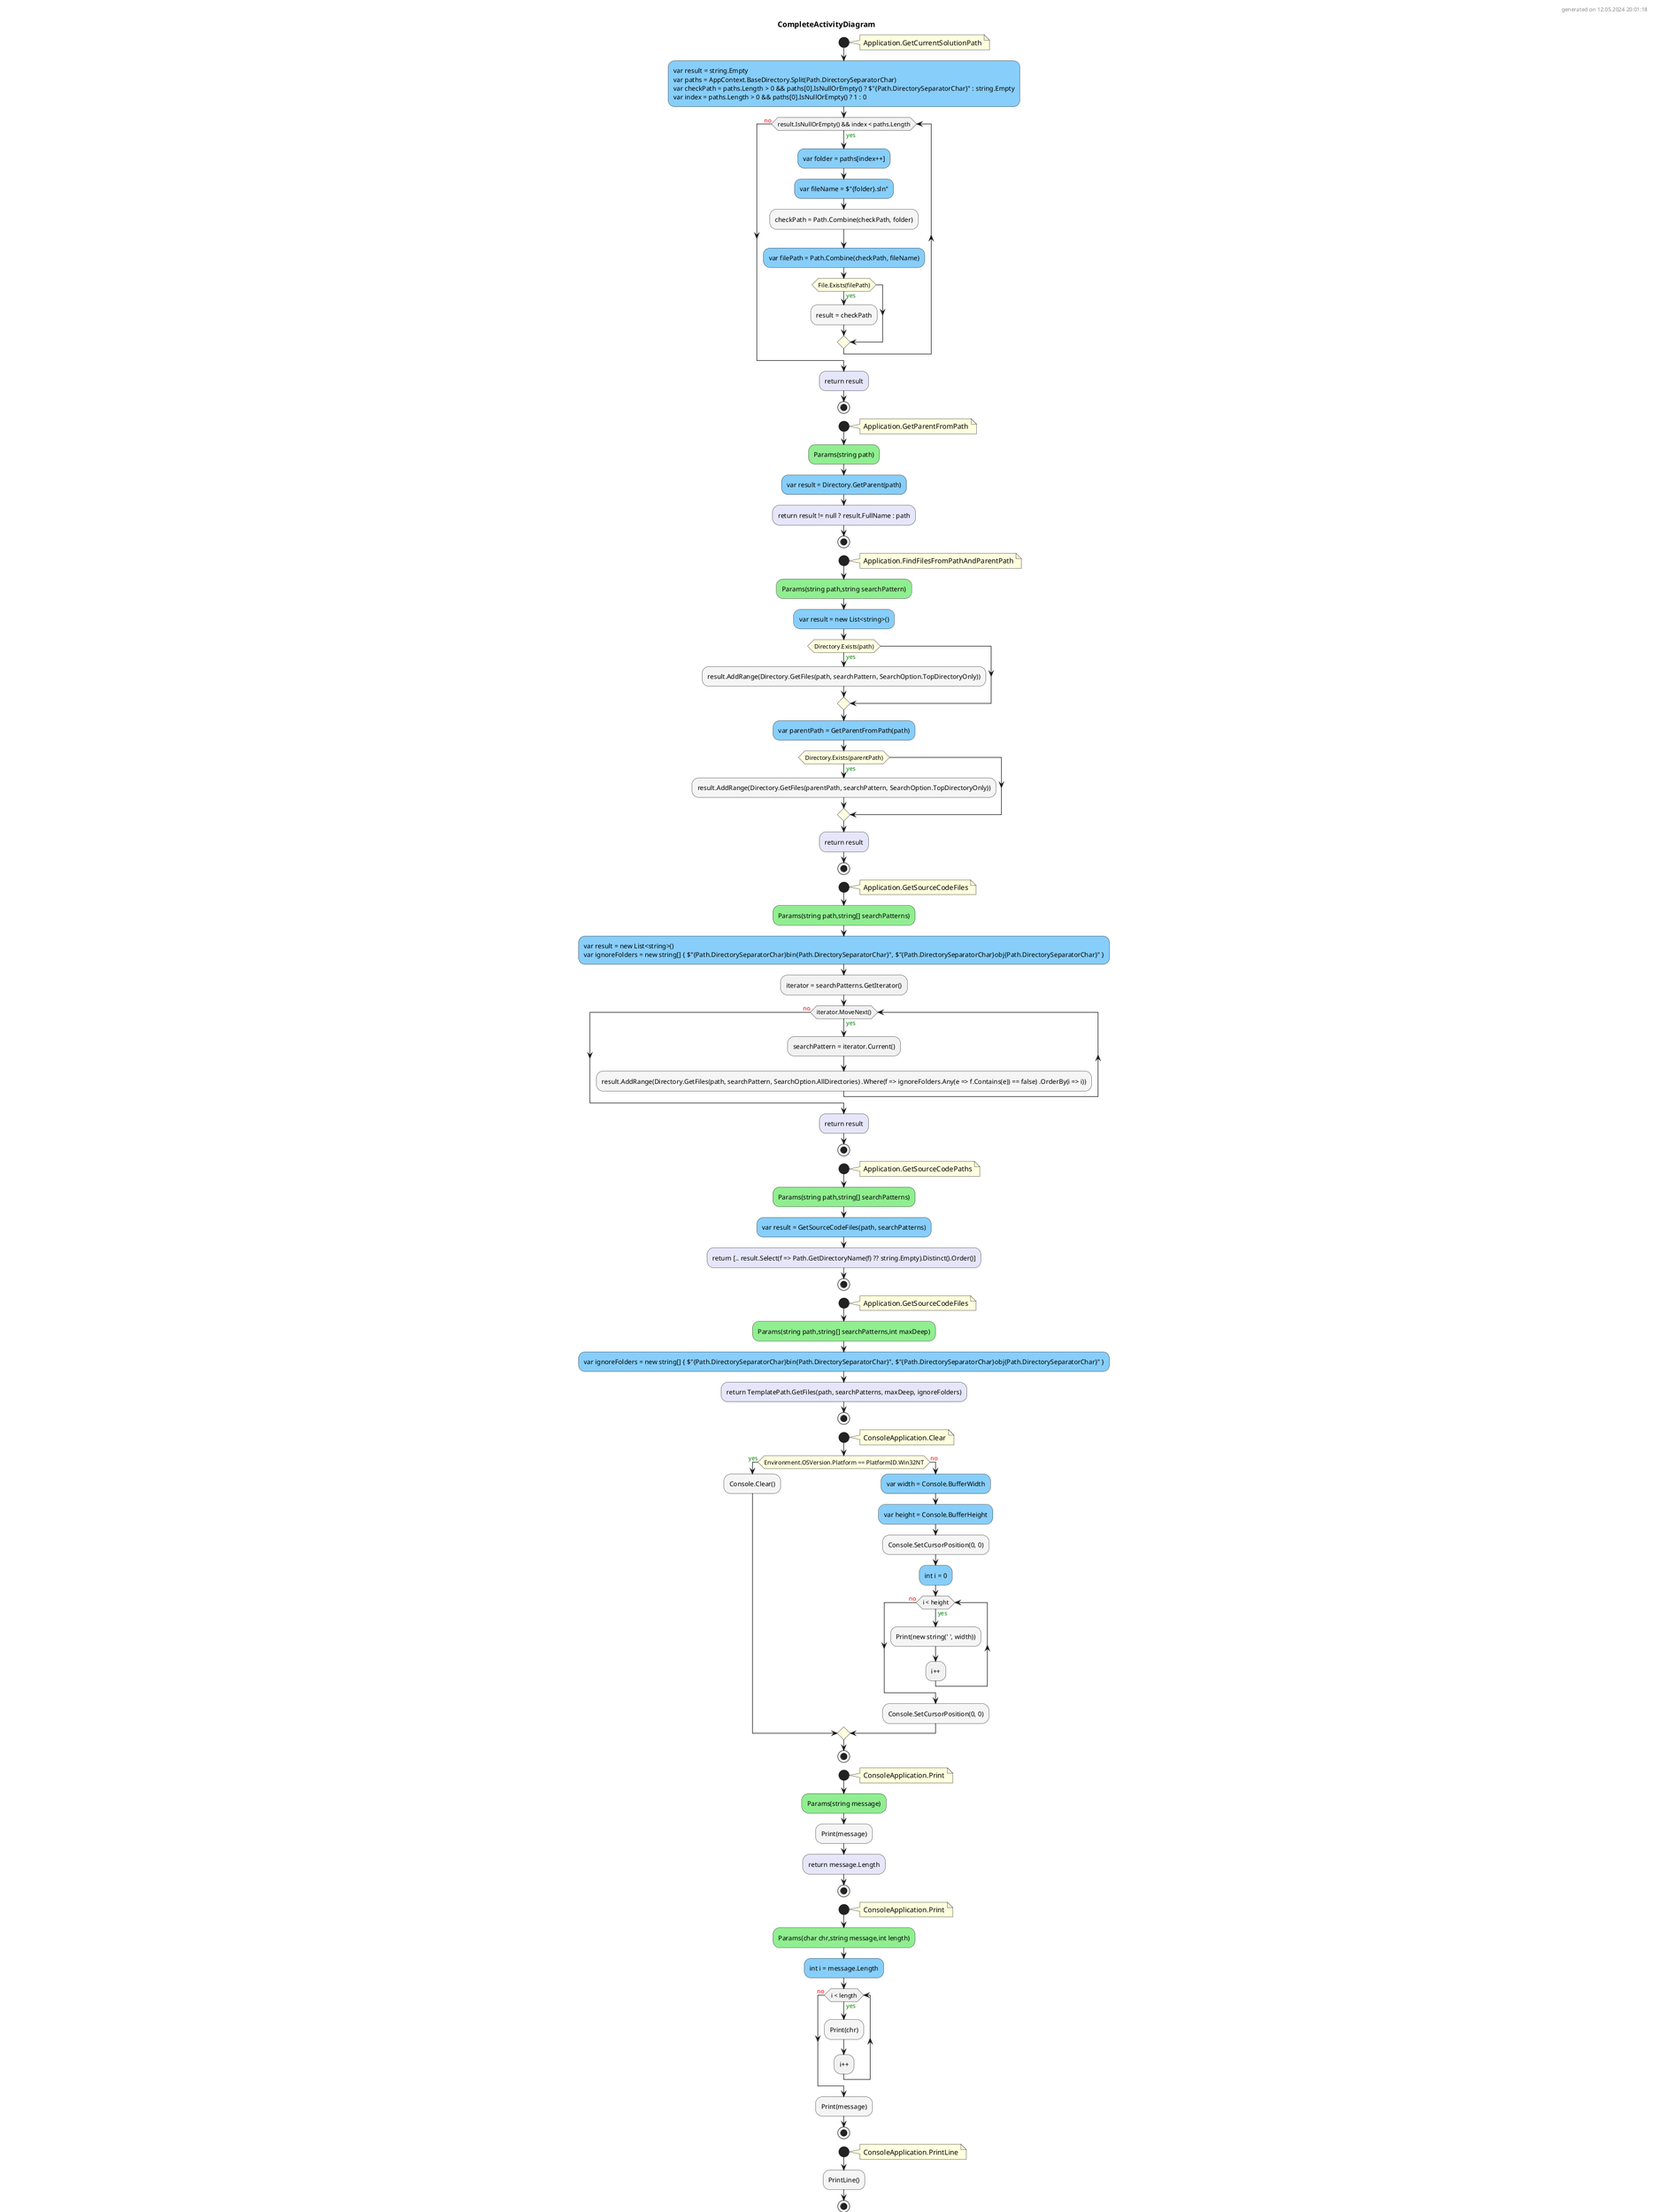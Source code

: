 @startuml CompleteActivityDiagram
header
generated on 12.05.2024 20:01:18
end header
title CompleteActivityDiagram
start
note right:  Application.GetCurrentSolutionPath
#LightSkyBlue:var result = string.Empty\nvar paths = AppContext.BaseDirectory.Split(Path.DirectorySeparatorChar)\nvar checkPath = paths.Length > 0 && paths[0].IsNullOrEmpty() ? $"{Path.DirectorySeparatorChar}" : string.Empty\nvar index = paths.Length > 0 && paths[0].IsNullOrEmpty() ? 1 : 0;
while (result.IsNullOrEmpty() && index < paths.Length) is (<color:green>yes)
        #LightSkyBlue:var folder = paths[index++];
        #LightSkyBlue:var fileName = $"{folder}.sln";
        #WhiteSmoke:checkPath = Path.Combine(checkPath, folder);
        #LightSkyBlue:var filePath = Path.Combine(checkPath, fileName);
        #LightYellow:if (File.Exists(filePath)) then (<color:green>yes)
                #WhiteSmoke:result = checkPath;
        endif
endwhile (<color:red>no)
#Lavender:return result;
stop
start
note right:  Application.GetParentFromPath
#LightGreen:Params(string path);
#LightSkyBlue:var result = Directory.GetParent(path);
#Lavender:return result != null ? result.FullName : path;
stop
start
note right:  Application.FindFilesFromPathAndParentPath
#LightGreen:Params(string path,string searchPattern);
#LightSkyBlue:var result = new List<string>();
#LightYellow:if (Directory.Exists(path)) then (<color:green>yes)
        #WhiteSmoke:result.AddRange(Directory.GetFiles(path, searchPattern, SearchOption.TopDirectoryOnly));
endif
#LightSkyBlue:var parentPath = GetParentFromPath(path);
#LightYellow:if (Directory.Exists(parentPath)) then (<color:green>yes)
        #WhiteSmoke:result.AddRange(Directory.GetFiles(parentPath, searchPattern, SearchOption.TopDirectoryOnly));
endif
#Lavender:return result;
stop
start
note right:  Application.GetSourceCodeFiles
#LightGreen:Params(string path,string[] searchPatterns);
#LightSkyBlue:var result = new List<string>()\nvar ignoreFolders = new string[] { $"{Path.DirectorySeparatorChar}bin{Path.DirectorySeparatorChar}", $"{Path.DirectorySeparatorChar}obj{Path.DirectorySeparatorChar}" };
:iterator = searchPatterns.GetIterator();
while (iterator.MoveNext()) is (<color:green>yes)
:searchPattern = iterator.Current();
            #WhiteSmoke:result.AddRange(Directory.GetFiles(path, searchPattern, SearchOption.AllDirectories) .Where(f => ignoreFolders.Any(e => f.Contains(e)) == false) .OrderBy(i => i));
endwhile (<color:red>no)
#Lavender:return result;
stop
start
note right:  Application.GetSourceCodePaths
#LightGreen:Params(string path,string[] searchPatterns);
#LightSkyBlue:var result = GetSourceCodeFiles(path, searchPatterns);
#Lavender:return [.. result.Select(f => Path.GetDirectoryName(f) ?? string.Empty).Distinct().Order()];
stop
start
note right:  Application.GetSourceCodeFiles
#LightGreen:Params(string path,string[] searchPatterns,int maxDeep);
#LightSkyBlue:var ignoreFolders = new string[] { $"{Path.DirectorySeparatorChar}bin{Path.DirectorySeparatorChar}", $"{Path.DirectorySeparatorChar}obj{Path.DirectorySeparatorChar}" };
#Lavender:return TemplatePath.GetFiles(path, searchPatterns, maxDeep, ignoreFolders);
stop
start
note right:  ConsoleApplication.Clear
#LightYellow:if (Environment.OSVersion.Platform == PlatformID.Win32NT) then (<color:green>yes)
        #WhiteSmoke:Console.Clear();
    else (<color:red>no)
            #LightSkyBlue:var width = Console.BufferWidth;
            #LightSkyBlue:var height = Console.BufferHeight;
            #WhiteSmoke:Console.SetCursorPosition(0, 0);
            #LightSkyBlue:int i = 0;
            while (i < height) is (<color:green>yes)
                    #WhiteSmoke:Print(new string(' ', width));
            :i++;
            endwhile (<color:red>no)
            #WhiteSmoke:Console.SetCursorPosition(0, 0);
endif
stop
start
note right:  ConsoleApplication.Print
#LightGreen:Params(string message);
#WhiteSmoke:Print(message);
#Lavender:return message.Length;
stop
start
note right:  ConsoleApplication.Print
#LightGreen:Params(char chr,string message,int length);
#LightSkyBlue:int i = message.Length;
while (i < length) is (<color:green>yes)
        #WhiteSmoke:Print(chr);
:i++;
endwhile (<color:red>no)
#WhiteSmoke:Print(message);
stop
start
note right:  ConsoleApplication.PrintLine
#WhiteSmoke:PrintLine();
stop
start
note right:  ConsoleApplication.PrintLine
#LightGreen:Params(string message);
#WhiteSmoke:PrintLine(message);
#Lavender:return message.Length;
stop
start
note right:  ConsoleApplication.PrintLine
#LightGreen:Params(char chr,int count);
#LightSkyBlue:string message = new(chr, count);
#WhiteSmoke:PrintLine(message);
#Lavender:return message.Length;
stop
start
note right:  ConsoleApplication.ReadLine
#Lavender:return Console.ReadLine() ?? string.Empty;
stop
start
note right:  ConsoleApplication.ReadLine
#LightGreen:Params(string message);
#WhiteSmoke:Print(message);
#Lavender:return ReadLine();
stop
start
note right:  ConsoleApplication.GetCursorPosition
#Lavender:return (Console.CursorLeft, Console.CursorTop);
stop
start
note right:  ConsoleApplication.SetCursorPosition
#LightGreen:Params(int left,int top);
#WhiteSmoke:Console.SetCursorPosition(left, top);
stop
start
note right:  ConsoleApplication.ToLabelText
#LightGreen:Params(string label,string text);
#Lavender:return ToLabelText(label, text, 20, '.');
stop
start
note right:  ConsoleApplication.ToLabelText
#LightGreen:Params(string label,string text,int width,char chr);
#LightSkyBlue:var diff = width - label.Length\nvar space = new string(chr, Math.Max(0, diff));
#Lavender:return $"{label}{space}{text}";
stop
start
note right:  ConsoleApplication.StartProgressBar
#LightYellow:if (RunProgressBar == false) then (<color:green>yes)
        #LightSkyBlue:var head = '>';
        #LightSkyBlue:var runSign = '=';
        #LightSkyBlue:var counter = 0;
        #WhiteSmoke:RunProgressBar = true;
        #WhiteSmoke:PrintLine();
        #WhiteSmoke:var (Left, Top) = GetCursorPosition();
        #WhiteSmoke:PrintLine();
        #WhiteSmoke:PrintLine();
        #WhiteSmoke:Task.Factory.StartNew(async () => { while (RunProgressBar) { if (CanProgressBarPrint) { if (Left > 65) { var timeInSec = counter / 5; for (int i = 0; i <= Left; i++) { Write(i, Top, " "); } Left = 0; } else { Write(Left++, Top, $"{runSign}{head}"); } if (counter % 5 == 0) { Write(65, Top, $"{counter / 5,5} [sec]"); } } counter++; await Task.Delay(200); } });
endif
stop
start
note right:  ConsoleApplication.StopProgressBar
#WhiteSmoke:RunProgressBar = false;
stop
start
note right:  ConsoleApplication.PrintHeader
#LightSkyBlue:var saveForeColor = ForegroundColor\nvar solutionPath = GetCurrentSolutionPath()\nvar solutionName = TemplatePath.GetSolutionNameFromPath(solutionPath);
#WhiteSmoke:ForegroundColor = ConsoleColor.Green;
#LightSkyBlue:var count = PrintLine(solutionName);
#WhiteSmoke:PrintLine('=', count);
#WhiteSmoke:PrintLine();
#WhiteSmoke:ForegroundColor = saveForeColor;
#WhiteSmoke:PrintLine($"Force flag: {Force}");
#WhiteSmoke:PrintLine();
stop
start
note right:  ConsoleApplication.CreateMenuSeparator
#Lavender:return new() { Key = new string('-', MENU_KEY_WIDTH), Text = new string('-', MENU_TEXT_WIDTH), Action = (self) => { }, ForegroundColor = ConsoleColor.DarkGreen, };
stop
start
note right:  ConsoleApplication.CreateExitMenuItems
#Lavender:return [ CreateMenuSeparator(), new() { Key = "x|X", Text = ToLabelText("Exit", "Exits the application"), Action = (self) => { RunApp = false; }, }, ];
stop
start
note right:  ConsoleApplication.CreatePageMenuItems
#LightGreen:Params(ref int mnuIdx,T[] items,Action<T, MenuItem> newMenuItemHandler);
#LightSkyBlue:List<MenuItem> result = [];
#LightYellow:if (items.Length > PageSize) then (<color:green>yes)
        #LightSkyBlue:int i = 0;
        while (i < items.Length) is (<color:green>yes)
                #LightSkyBlue:var item = items[i];
                #LightSkyBlue:var menuItem = new MenuItem { IsDisplayed = i >= PageIndex * PageSize && i < (PageIndex + 1) * PageSize, Key = (++mnuIdx).ToString(), OptionalKey = "a", // it's for choose option all Text = string.Empty, Action = (self) => { }, ForegroundColor = i % 2 == 0 ? ForegroundColor : ConsoleColor.DarkYellow, };
                #WhiteSmoke:newMenuItemHandler?.Invoke(item, menuItem);
                #WhiteSmoke:result.Add(menuItem);
        :i++;
        endwhile (<color:red>no)
        #LightSkyBlue:var pageLabel = $"{(PageIndex * PageSize) + 1}..{Math.Min((PageIndex + 1) * PageSize, items.Length)}/{items.Length}";
        #WhiteSmoke:result.Add(CreateMenuSeparator());
        #WhiteSmoke:result.Add(new() { Key = "", Text = ToLabelText(pageLabel, string.Empty, 20, ' '), Action = (self) => { }, ForegroundColor = ConsoleColor.DarkGreen, });
        #WhiteSmoke:result.Add(CreateMenuSeparator());
        #WhiteSmoke:result.Add(new() { Key = "+", Text = ToLabelText("Next", "Load next page"), Action = (self) => { PageIndex = (PageIndex + 1) * PageSize < items.Length ? PageIndex + 1 : PageIndex; PrintScreen(); }, ForegroundColor = ConsoleColor.DarkGreen, });
        #WhiteSmoke:result.Add(new() { Key = "-", Text = ToLabelText("Previous", "Load previous page"), Action = (self) => { PageIndex = Math.Max(0, PageIndex - 1); PrintScreen(); }, ForegroundColor = ConsoleColor.DarkGreen, });
    else (<color:red>no)
            #WhiteSmoke:PageIndex = 0;
            #LightSkyBlue:int i = 0;
            while (i < items.Length) is (<color:green>yes)
                    #LightSkyBlue:var item = items[i];
                    #LightSkyBlue:var menuItem = new MenuItem { Key = (++mnuIdx).ToString(), OptionalKey = "a", // it's for choose option all Text = string.Empty, Action = (self) => { }, };
                    #WhiteSmoke:newMenuItemHandler?.Invoke(item, menuItem);
                    #WhiteSmoke:result.Add(menuItem);
            :i++;
            endwhile (<color:red>no)
endif
#Lavender:return [.. result];
stop
start
note right:  ConsoleApplication.PrintFooter
#WhiteSmoke:PrintLine();
#WhiteSmoke:Print("Choose [n|n,n|a...all|x|X]: ");
stop
start
note right:  ConsoleApplication.PrintScreen
#LightSkyBlue:var saveForegrondColor = ForegroundColor;
#WhiteSmoke:MenuItems = CreateMenuItems();
#WhiteSmoke:Clear();
#WhiteSmoke:ForegroundColor = saveForegrondColor;
#WhiteSmoke:PrintHeader();
#WhiteSmoke:MenuItems.Where(mi => mi.IsDisplayed).ToList().ForEach(m => { var menuKey = m.Key; ForegroundColor = m.ForegroundColor; PrintLine($"[{menuKey,MENU_KEY_WIDTH}] {m.Text}"); });
#WhiteSmoke:ForegroundColor = saveForegrondColor;
#WhiteSmoke:PrintFooter();
stop
start
note right:  ConsoleApplication.BeforeRun
#LightGreen:Params(string[] args);
stop
start
note right:  ConsoleApplication.Run
#LightGreen:Params(string[] args);
#LightSkyBlue:var choose = default(string[])\nvar saveForegrondColor = ForegroundColor;
#WhiteSmoke:BeforeRun(args);
#WhiteSmoke:RunApp = true;
repeat
        #WhiteSmoke:PrintScreen();
        #WhiteSmoke:choose = ReadLine().ToLower().Split(',', StringSplitOptions.RemoveEmptyEntries);
        #LightSkyBlue:var chooseIterator = choose.GetEnumerator();
        #WhiteSmoke:BeforeExecution();
        #WhiteSmoke:ForegroundColor = saveForegrondColor;
        while (RunApp && chooseIterator.MoveNext()) is (<color:green>yes)
                #LightSkyBlue:var actions = MenuItems.Where(m => m.IsDisplayed && (m.Key.Equals(chooseIterator.Current) || m.OptionalKey.Equals(chooseIterator.Current)));
                #LightSkyBlue:var actionIterator = actions.GetEnumerator();
                while (RunApp && actionIterator.MoveNext()) is (<color:green>yes)
                        #WhiteSmoke:actionIterator.Current?.Action(actionIterator.Current);
                endwhile (<color:red>no)
                #WhiteSmoke:RunApp = RunApp && chooseIterator.Current.Equals("x") == false;
                #WhiteSmoke:StopProgressBar();
        endwhile (<color:red>no)
        #WhiteSmoke:AfterExecution();
repeat while (RunApp) is (<color:green>yes)
#WhiteSmoke:AfterRun();
stop
start
note right:  ConsoleApplication.ChangeMaxSubPathDepth
#WhiteSmoke:PrintLine();
#WhiteSmoke:Print("Enter the maximum subpath depth: ");
#LightSkyBlue:var maxDepth = ReadLine();
#LightYellow:if (int.TryParse(maxDepth, out int depth)) then (<color:green>yes)
        #WhiteSmoke:MaxSubPathDepth = depth;
endif
stop
start
note right:  ConsoleApplication.ChangeSolutionPath
#WhiteSmoke:PrintLine();
#WhiteSmoke:Print("Enter solution path: ");
#LightSkyBlue:var newPath = ReadLine();
#LightYellow:if (Directory.Exists(newPath)) then (<color:green>yes)
        #WhiteSmoke:SolutionPath = newPath;
endif
stop
start
note right:  ConsoleApplication.ChangeSourcePath
#WhiteSmoke:PrintLine();
#WhiteSmoke:Print("Enter source path: ");
#LightSkyBlue:var newPath = ReadLine();
#LightYellow:if (Directory.Exists(newPath)) then (<color:green>yes)
        #WhiteSmoke:SourcePath = newPath;
endif
stop
start
note right:  ConsoleApplication.ChangePath
#LightGreen:Params(string path);
#Lavender:return ChangePath("Enter path: ", path);
stop
start
note right:  ConsoleApplication.ChangePath
#LightGreen:Params(string title,string path);
#WhiteSmoke:PrintLine();
#WhiteSmoke:Print(title);
#LightSkyBlue:var newPath = ReadLine();
#LightYellow:if (Directory.Exists(newPath)) then (<color:green>yes)
        #WhiteSmoke:path = newPath;
endif
#Lavender:return path;
stop
start
note right:  ConsoleApplication.ChangeTemplateSolutionPath
#LightGreen:Params(string currentPath,int maxDeep,params string[] queryPaths);
#LightSkyBlue:var result = currentPath\nvar solutionPath = GetCurrentSolutionPath()\nvar qtSolutionPaths = new List<string>()\nvar saveForeColor = ForegroundColor;
#WhiteSmoke:queryPaths.ToList().ForEach(qp => TemplatePath.GetTemplateSolutions(qp, maxDeep) .ToList().ForEach(s => qtSolutionPaths.Add(s)));
#LightYellow:if (qtSolutionPaths.Contains(solutionPath) == false && solutionPath != currentPath) then (<color:green>yes)
        #WhiteSmoke:qtSolutionPaths.Add(solutionPath);
endif
#LightSkyBlue:var qtSelectSolutions = qtSolutionPaths.Distinct().OrderBy(e => e).ToArray();
#LightSkyBlue:int i = 0;
while (i < qtSelectSolutions.Length) is (<color:green>yes)
        #LightYellow:if (i == 0) then (<color:green>yes)
            #WhiteSmoke:PrintLine();
        endif
        #WhiteSmoke:ForegroundColor = i % 2 == 0 ? ConsoleColor.DarkYellow : saveForeColor;
        #WhiteSmoke:PrintLine($"[{i + 1,3}] Change path to: {qtSelectSolutions[i]}");
:i++;
endwhile (<color:red>no)
#WhiteSmoke:ForegroundColor = saveForeColor;
#WhiteSmoke:PrintLine();
#WhiteSmoke:Print("Select or enter source path: ");
#LightSkyBlue:var selectOrPath = ReadLine();
#LightYellow:if (int.TryParse(selectOrPath, out int number)) then (<color:green>yes)
        #LightYellow:if ((number - 1) >= 0 && (number - 1) < qtSelectSolutions.Length) then (<color:green>yes)
                #WhiteSmoke:result = qtSelectSolutions[number - 1];
        endif
    else (<color:red>no)
        #LightYellow:if (string.IsNullOrEmpty(selectOrPath) == false && Directory.Exists(selectOrPath)) then (<color:green>yes)
                #WhiteSmoke:result = selectOrPath;
        endif
endif
#Lavender:return result;
stop
start
note right:  ConsoleApplication.SelectOrChangeToSubPath
#LightGreen:Params(string currentPath,int maxDepth,params string[] queryPaths);
#LightSkyBlue:var result = currentPath\nvar solutionPath = GetCurrentSolutionPath()\nvar subPaths = new List<string>()\nvar saveForeColor = ForegroundColor;
#WhiteSmoke:queryPaths.ToList().ForEach(qp => TemplatePath.GetSubPaths(qp, maxDepth) .ToList().ForEach(s => subPaths.Add(s)));
#LightYellow:if (subPaths.Contains(solutionPath) == false && solutionPath != currentPath) then (<color:green>yes)
        #WhiteSmoke:subPaths.Add(solutionPath);
endif
#LightSkyBlue:var selectionPaths = subPaths.Distinct().OrderBy(e => e).ToArray();
#LightSkyBlue:int i = 0;
while (i < selectionPaths.Length) is (<color:green>yes)
        #LightYellow:if (i == 0) then (<color:green>yes)
            #WhiteSmoke:PrintLine();
        endif
        #WhiteSmoke:ForegroundColor = i % 2 == 0 ? ConsoleColor.DarkYellow : saveForeColor;
        #WhiteSmoke:PrintLine($"[{i + 1,3}] Change path to: {selectionPaths[i]}");
:i++;
endwhile (<color:red>no)
#WhiteSmoke:ForegroundColor = saveForeColor;
#WhiteSmoke:PrintLine();
#WhiteSmoke:Print("Select or enter target path: ");
#LightSkyBlue:var selectOrPath = ReadLine();
#LightYellow:if (int.TryParse(selectOrPath, out int number)) then (<color:green>yes)
        #LightYellow:if ((number - 1) >= 0 && (number - 1) < selectionPaths.Length) then (<color:green>yes)
                #WhiteSmoke:result = selectionPaths[number - 1];
        endif
    else (<color:red>no)
        #LightYellow:if (string.IsNullOrEmpty(selectOrPath) == false && Directory.Exists(selectOrPath)) then (<color:green>yes)
                #WhiteSmoke:result = selectOrPath;
        endif
endif
#Lavender:return result;
stop
start
note right:  TemplatePath.ContainsFiles
#LightGreen:Params(string path,params string[] searchPatterns);
#LightSkyBlue:var result = false;
#LightYellow:if (searchPatterns.Length == 0) then (<color:green>yes)
        #WhiteSmoke:result = Directory.GetFiles(path).Length > 0;
    else (<color:red>no)
            #LightSkyBlue:var iterator = searchPatterns.GetEnumerator();
            while (iterator.MoveNext() && result == false) is (<color:green>yes)
                    #LightYellow:if (Directory.GetFiles(path, iterator.Current?.ToString() ?? string.Empty).Length > 0) then (<color:green>yes)
                            #WhiteSmoke:result = true;
                    endif
            endwhile (<color:red>no)
endif
#Lavender:return result;
stop
start
note right:  TemplatePath.GetFiles
#LightGreen:Params(string path,string[] searchPatterns,int maxDeep,params string[] ignoreFolders);
#LightSkyBlue:var result = new List<string>()\nvar sourcePaths = GetSubPaths(path, maxDeep);
:iterator = sourcePaths.GetIterator();
while (iterator.MoveNext()) is (<color:green>yes)
:sourcePath = iterator.Current();
            :iterator = searchPatterns.GetIterator();
            while (iterator.MoveNext()) is (<color:green>yes)
            :searchPattern = iterator.Current();
                                #WhiteSmoke:result.AddRange(Directory.GetFiles(sourcePath, searchPattern, SearchOption.TopDirectoryOnly) .Where(f => ignoreFolders.Any(e => f.Contains(e)) == false) .OrderBy(i => i));
            endwhile (<color:red>no)
endwhile (<color:red>no)
#Lavender:return result;
stop
start
note right:  TemplatePath.GetSubPaths
#LightGreen:Params(string startPath,int maxDepth);
#Lavender:return QueryDirectoryStructure(startPath, n => n.StartsWith($"{Path.DirectorySeparatorChar}.") == false, maxDepth, "bin", "obj", "node_modules");
stop
start
note right:  TemplatePath.GetTemplatePaths
#LightGreen:Params(string startPath,int maxDepth);
#Lavender:return QueryDirectoryStructure(startPath, n => n.StartsWith("QT") || n.Equals("QuickTemplate"), maxDepth, "bin", "obj", "node_modules");
stop
start
note right:  TemplatePath.GetTemplateSolutions
#LightGreen:Params(string startPath,int maxDepth);
#LightSkyBlue:var result = new List<string>()\nvar qtPaths = GetTemplatePaths(startPath, maxDepth);
:iterator = qtPaths.GetIterator();
while (iterator.MoveNext()) is (<color:green>yes)
:qtPath = iterator.Current();
            #LightSkyBlue:var di = new DirectoryInfo(qtPath);
            #LightYellow:if (di.GetFiles().Any(f => Path.GetExtension(f.Name).Equals(".sln", StringComparison.CurrentCultureIgnoreCase))) then (<color:green>yes)
                    #WhiteSmoke:result.Add(qtPath);
            endif
endwhile (<color:red>no)
#Lavender:return [.. result];
stop
start
note right:  TemplatePath.QueryDirectoryStructure
#LightGreen:Params(string path,Func<string, bool>? filter,int maxDepth,params string[] excludeFolders);
#LightSkyBlue:var result = new List<string>()\nvar directoryInfo = new DirectoryInfo(path);
#WhiteSmoke:GetDirectoriesWithoutHidden(filter, directoryInfo, result, maxDepth, 0, excludeFolders);
#Lavender:return [.. result];
stop
start
note right:  TemplatePath.GetTemplateParentPaths
#LightGreen:Params(string startPath,int maxDepth,params string[] includePaths);
#LightSkyBlue:var result = new List<string>()\nvar qtProjects = GetTemplatePaths(startPath, maxDepth).Union(includePaths).ToArray()\nvar qtPaths = qtProjects.Select(p => GetParentDirectory(p)) .Distinct() .OrderBy(p => p);
:iterator = qtPaths.GetIterator();
while (iterator.MoveNext()) is (<color:green>yes)
:qtPath = iterator.Current();
            #LightYellow:if (result.Any(x => qtPath.Length > x.Length && qtPath.Contains(x)) == false) then (<color:green>yes)
                    #WhiteSmoke:result.Add(qtPath);
            endif
endwhile (<color:red>no)
#Lavender:return [.. result];
stop
start
note right:  TemplatePath.GetParentDirectory
#LightGreen:Params(string path);
#LightSkyBlue:var result = Directory.GetParent(path);
#Lavender:return result != null ? result.FullName : path;
stop
start
note right:  TemplatePath.IsSolutionPath
#LightGreen:Params(string path);
#Lavender:return path.HasContent() && GetSolutionItemDataFromPath(path, ".sln").Name.HasContent();
stop
start
note right:  TemplatePath.IsSolutionFilePath
#LightGreen:Params(string filePath);
#LightSkyBlue:var path = Path.GetDirectoryName(filePath);
#Lavender:return IsProjectPath(path ?? string.Empty);
stop
start
note right:  TemplatePath.GetSolutionNameFromPath
#LightGreen:Params(string path);
#Lavender:return GetSolutionItemDataFromPath(path, ".sln").Name;
stop
start
note right:  TemplatePath.IsProjectPath
#LightGreen:Params(string path);
#Lavender:return path.HasContent() && GetSolutionItemDataFromPath(path, ".csproj").Name.HasContent();
stop
start
note right:  TemplatePath.IsProjectFilePath
#LightGreen:Params(string filePath);
#LightSkyBlue:var path = Path.GetDirectoryName(filePath);
#Lavender:return IsProjectPath(path ?? string.Empty);
stop
start
note right:  TemplatePath.GetProjectNameFromPath
#LightGreen:Params(string path);
#Lavender:return GetSolutionItemDataFromPath(path, ".csproj").Name;
stop
start
note right:  TemplatePath.GetProjectSubFilePath
#LightGreen:Params(string filePath);
#LightSkyBlue:var subPath = GetSolutionItemDataFromPath(filePath, ".csproj").SubPath\nvar result = filePath!.Replace(subPath, string.Empty);
#LightYellow:if (result.StartsWith(Path.DirectorySeparatorChar)) then (<color:green>yes)
        #WhiteSmoke:result = result[1..];
endif
#Lavender:return result;
stop
start
note right:  TemplatePath.GetSolutionSubFilePath
#LightGreen:Params(string filePath);
#LightSkyBlue:var subPath = GetSolutionItemDataFromPath(filePath, ".sln").SubPath\nvar result = filePath!.Replace(subPath, string.Empty);
#LightYellow:if (result.StartsWith(Path.DirectorySeparatorChar)) then (<color:green>yes)
        #WhiteSmoke:result = result[1..];
endif
#Lavender:return result;
stop
start
note right:  TemplatePath.GetSolutionItemDataFromPath
#LightGreen:Params(string path,string itemExtension);
#LightSkyBlue:var itemName = string.Empty\nvar subPath = path.StartsWith(Path.DirectorySeparatorChar) ? Path.DirectorySeparatorChar.ToString() : string.Empty\nvar itemsEnumerator = path.Split(Path.DirectorySeparatorChar, StringSplitOptions.RemoveEmptyEntries) .GetEnumerator();
while (itemName.IsNullOrEmpty() && itemsEnumerator.MoveNext()) is (<color:green>yes)
        #WhiteSmoke:subPath = Path.Combine(subPath, itemsEnumerator.Current.ToString()!);
        #LightSkyBlue:var filePath = Path.Combine(subPath, $"{itemsEnumerator.Current}{itemExtension}");
        #LightYellow:if (File.Exists(filePath)) then (<color:green>yes)
                #WhiteSmoke:itemName = itemsEnumerator.Current.ToString() ?? string.Empty;
        endif
endwhile (<color:red>no)
#Lavender:return (itemName, subPath);
stop
start
note right:  TemplatePath.GetPathFromPath
#LightGreen:Params(string path,string checkFileExtension);
#LightSkyBlue:var result = string.Empty\nvar checkPath = path.StartsWith(Path.DirectorySeparatorChar) ? Path.DirectorySeparatorChar.ToString() : string.Empty\nvar data = path.Split(Path.DirectorySeparatorChar, StringSplitOptions.RemoveEmptyEntries);
#LightSkyBlue:int i = 0;
while (i < data.Length && result == string.Empty) is (<color:green>yes)
        #WhiteSmoke:checkPath = Path.Combine(checkPath, data[i]);
        #LightSkyBlue:var projectFilePath = Path.Combine(checkPath, $"{data[i]}{checkFileExtension}");
        #LightYellow:if (File.Exists(projectFilePath)) then (<color:green>yes)
                #WhiteSmoke:result = checkPath;
        endif
:i++;
endwhile (<color:red>no)
#Lavender:return result;
stop
start
note right:  TemplatePath.GetDirectoryNameFromPath
#LightGreen:Params(string path,string checkFileExtension);
#LightSkyBlue:var result = string.Empty\nvar checkPath = path.StartsWith(Path.DirectorySeparatorChar) ? Path.DirectorySeparatorChar.ToString() : string.Empty\nvar data = path.Split(Path.DirectorySeparatorChar, StringSplitOptions.RemoveEmptyEntries);
#LightSkyBlue:int i = 0;
while (i < data.Length && result == string.Empty) is (<color:green>yes)
        #WhiteSmoke:checkPath = Path.Combine(checkPath, data[i]);
        #LightSkyBlue:var projectFilePath = Path.Combine(checkPath, $"{data[i]}{checkFileExtension}");
        #LightYellow:if (File.Exists(projectFilePath)) then (<color:green>yes)
                #WhiteSmoke:result = data[i];
        endif
:i++;
endwhile (<color:red>no)
#Lavender:return result;
stop
start
note right:  TemplatePath.CleanDirectories
#LightGreen:Params(string path,params string[] dropFolders);
#WhiteSmoke:CleanDirectories(new DirectoryInfo(path), dropFolders);
stop
start
note right:  TemplatePath.OpenSolutionFolder
#LightGreen:Params(string solutionPath);
#LightYellow:if (Environment.OSVersion.Platform == PlatformID.Win32NT) then (<color:green>yes)
        #WhiteSmoke:Process.Start(new ProcessStartInfo() { WorkingDirectory = solutionPath, FileName = "explorer", Arguments = solutionPath, CreateNoWindow = true, });
endif
stop
start
note right:  IEnumerableExtensions.IndexOf
#LightGreen:Params(this IEnumerable<T> source,Predicate<T> predicate);
#LightSkyBlue:var idx = 0\nvar result = -1\nvar enumerator = source.GetEnumerator();
while (result == -1 && enumerator.MoveNext()) is (<color:green>yes)
        #LightYellow:if (predicate(enumerator.Current)) then (<color:green>yes)
                #WhiteSmoke:result = idx;
        endif
        #WhiteSmoke:idx++;
endwhile (<color:red>no)
#Lavender:return result;
stop
start
note right:  IEnumerableExtensions.ToEnumerable
#LightGreen:Params(this IEnumerable<T> source,Func<T, ST> expandSelector);
#LightSkyBlue:List<ST> expandResult = [];
#LightYellow:if (source != null && expandSelector != null) then (<color:green>yes)
        :iterator = source.GetIterator();
        while (iterator.MoveNext()) is (<color:green>yes)
        :item = iterator.Current();
                            #LightSkyBlue:var subItem = expandSelector(item);
                            #LightYellow:if (subItem != null) then (<color:green>yes)
                                    #WhiteSmoke:expandResult.Add(subItem);
                            endif
        endwhile (<color:red>no)
endif
#Lavender:return expandResult;
stop
start
note right:  IEnumerableExtensions.Flatten
#LightGreen:Params(this IEnumerable<T> source,Func<T, IEnumerable<ST>> expandSelector);
#LightSkyBlue:List<ST> expandResult = [];
#LightYellow:if (source != null && expandSelector != null) then (<color:green>yes)
        :iterator = source.GetIterator();
        while (iterator.MoveNext()) is (<color:green>yes)
        :item = iterator.Current();
                            #LightSkyBlue:var subItems = expandSelector(item);
                            #LightYellow:if (subItems != null) then (<color:green>yes)
                                    #WhiteSmoke:expandResult.AddRange(subItems);
                            endif
        endwhile (<color:red>no)
endif
#Lavender:return expandResult;
stop
start
note right:  IEnumerableExtensions.FindIndex
#LightGreen:Params(this IEnumerable<T> items,Func<T, bool> predicate);
#LightSkyBlue:int retVal = 0;
:iterator = items.GetIterator();
while (iterator.MoveNext()) is (<color:green>yes)
:item = iterator.Current();
            #LightYellow:if (predicate(item)) then (<color:green>yes)
                #Lavender:return retVal;
            endif
            #WhiteSmoke:retVal++;
endwhile (<color:red>no)
#Lavender:return -1;
stop
start
note right:  IEnumerableExtensions.IndexOf
#LightGreen:Params(this IEnumerable<T> items,T item);
#LightSkyBlue:var result = -1;
#LightYellow:if (items != null) then (<color:green>yes)
        #WhiteSmoke:result = items.FindIndex(i => EqualityComparer<T>.Default.Equals(item, i));
endif
#Lavender:return result;
stop
start
note right:  IEnumerableExtensions.TakeTo
#LightGreen:Params(this IEnumerable<T> source,Predicate<T> predicate);
#LightSkyBlue:var result = default(IEnumerable<T>);
#LightYellow:if (source != null) then (<color:green>yes)
        #LightSkyBlue:var end = false;
        #WhiteSmoke:result = source.Where(e => { if (end == false && predicate != null) { end = predicate(e); } return end == false; });
endif
#Lavender:return result ?? [];
stop
start
note right:  IEnumerableExtensions.ForEach
#LightGreen:Params(this IEnumerable<T> source,Action<T> action);
#LightYellow:if (source != null && action != null) then (<color:green>yes)
        :iterator = source.GetIterator();
        while (iterator.MoveNext()) is (<color:green>yes)
        :item = iterator.Current();
                            #WhiteSmoke:action(item);
        endwhile (<color:red>no)
endif
#Lavender:return source ?? [];
stop
start
note right:  IEnumerableExtensions.Clone
#LightGreen:Params(this IEnumerable<T> source);
#Lavender:return new List<T>(source);
stop
start
note right:  IEnumerableExtensions.IsSubsequence
#LightGreen:Params(this IEnumerable<T> sequence,IEnumerable<T> subsequence);
#LightSkyBlue:var start = false\nvar equalsCounter = 0\nvar subsequenceLength = 0\nvar sequenceEnumerator = sequence.GetEnumerator()\nvar subsequenceEnumerator = subsequence.GetEnumerator();
while (subsequenceEnumerator.MoveNext()) is (<color:green>yes)
    #WhiteSmoke:subsequenceLength++;
endwhile (<color:red>no)
#WhiteSmoke:subsequenceEnumerator.Reset();
#LightYellow:if (subsequenceEnumerator.MoveNext()) then (<color:green>yes)
        while (start == false && sequenceEnumerator.MoveNext()) is (<color:green>yes)
                #WhiteSmoke:start = Equals(sequenceEnumerator.Current, subsequenceEnumerator.Current);
        endwhile (<color:red>no)
        #WhiteSmoke:equalsCounter = start ? 1 : equalsCounter;
        while (start && sequenceEnumerator.MoveNext() && subsequenceEnumerator.MoveNext()) is (<color:green>yes)
                #WhiteSmoke:equalsCounter = Equals(sequenceEnumerator.Current, subsequenceEnumerator.Current) ? equalsCounter + 1 : equalsCounter;
        endwhile (<color:red>no)
endif
#Lavender:return equalsCounter == subsequenceLength;
stop
start
note right:  StringExtensions.CheckNotNullOrEmpty
#LightGreen:Params(this string? source,string argName);
#LightYellow:if (string.IsNullOrEmpty(source)) then (<color:green>yes)
    #Red:throw new ArgumentException("String is null or empty!", argName);
    kill
endif
stop
start
note right:  StringExtensions.CuttingOut
#LightGreen:Params(this string source,int startIdx);
#Lavender:return source.CuttingOut(startIdx, source.Length - 1);
stop
start
note right:  StringExtensions.CuttingOut
#LightGreen:Params(this string source,int startIdx,int endIdx);
#LightSkyBlue:var result = new StringBuilder();
#LightSkyBlue:int i = 0;
while (i < source.Length) is (<color:green>yes)
        #LightYellow:if (i < startIdx || i > endIdx) then (<color:green>yes)
                #WhiteSmoke:result.Append(source[i]);
        endif
:i++;
endwhile (<color:red>no)
#Lavender:return result.ToString();
stop
start
note right:  StringExtensions.Substring
#LightGreen:Params(this string source,int index,string text);
#LightSkyBlue:var result = string.Empty\nvar ofIdx = source.IndexOf(text);
#LightYellow:if (ofIdx >= 0 && ofIdx - index >= 0) then (<color:green>yes)
        #WhiteSmoke:result = source.Substring(index, ofIdx);
endif
#Lavender:return result;
stop
start
note right:  StringExtensions.ExtractBetween
#LightGreen:Params(this string source,string startText,string endText);
#LightSkyBlue:var result = string.Empty\nvar sIdx = source.IndexOf(startText) + startText.Length\nvar eIdx = source.IndexOf(endText) - 1;
#LightYellow:if (sIdx > -1 && eIdx > -1 && sIdx <= eIdx) then (<color:green>yes)
        #WhiteSmoke:result = source.Partialstring(sIdx, eIdx);
endif
#Lavender:return result;
stop
start
note right:  StringExtensions.ExtractBetween
#LightGreen:Params(this string source,char openingBracket,char closingBracket);
#Lavender:return source.ExtractBetween(openingBracket, closingBracket, 0);
stop
start
note right:  StringExtensions.ExtractBetween
#LightGreen:Params(this string source,char openingBracket,char closingBracket,int startPosition);
#LightSkyBlue:var toScan = true\nvar open = false\nvar openCount = 0\nvar result = new StringBuilder();
#LightSkyBlue:int i = startPosition;
while (i > -1 && i < source.Length && toScan) is (<color:green>yes)
        #LightYellow:if (source[i] == openingBracket && open == false) then (<color:green>yes)
                #WhiteSmoke:open = true;
                #WhiteSmoke:openCount = 1;
            else (<color:red>no)
                #LightYellow:if (source[i] == openingBracket && open) then (<color:green>yes)
                        #WhiteSmoke:openCount++;
                        #WhiteSmoke:result.Append(source[i]);
                    else (<color:red>no)
                        #LightYellow:if (source[i] == closingBracket && openCount > 1) then (<color:green>yes)
                                #WhiteSmoke:openCount--;
                                #WhiteSmoke:result.Append(source[i]);
                            else (<color:red>no)
                                #LightYellow:if (source[i] == closingBracket && openCount == 1) then (<color:green>yes)
                                        #WhiteSmoke:open = false;
                                        #WhiteSmoke:openCount = 0;
                                        #WhiteSmoke:toScan = false;
                                    else (<color:red>no)
                                        #LightYellow:if (openCount > 0) then (<color:green>yes)
                                                #WhiteSmoke:result.Append(source[i]);
                                        endif
                                endif
                        endif
                endif
        endif
:i++;
endwhile (<color:red>no)
#Lavender:return toScan == false ? result.ToString() : string.Empty;
stop
start
note right:  StringExtensions.ReplaceBetween
#LightGreen:Params(this string source,string startText,string endText,string replaceText);
#LightSkyBlue:string result\nvar sIdx = source.IndexOf(startText)\nvar eIdx = source.IndexOf(endText);
#LightYellow:if (sIdx > -1 && eIdx > -1 && sIdx <= eIdx) then (<color:green>yes)
        #WhiteSmoke:result = source[..(sIdx + startText.Length)];
        #WhiteSmoke:result += replaceText;
        #WhiteSmoke:result += source[eIdx..];
    else (<color:red>no)
            #WhiteSmoke:result = source;
endif
#Lavender:return result;
stop
start
note right:  StringExtensions.TryParse
#LightGreen:Params(this string value,Type type,out object? typeValue);
#LightSkyBlue:bool result = false;
#LightYellow:if (value == null) then (<color:green>yes)
        #WhiteSmoke:result = true;
        #WhiteSmoke:typeValue = null;
    else (<color:red>no)
        #LightYellow:if (type.IsEnum) then (<color:green>yes)
                #WhiteSmoke:result = Enum.TryParse(type, value, out typeValue);
            else (<color:red>no)
                #LightYellow:if (type == typeof(TimeSpan)) then (<color:green>yes)
                        #WhiteSmoke:typeValue = TimeSpan.Parse(value);
                        #WhiteSmoke:result = true;
                    else (<color:red>no)
                        #LightYellow:if (type == typeof(DateTime)) then (<color:green>yes)
                                #WhiteSmoke:typeValue = DateTime.Parse(value);
                                #WhiteSmoke:result = true;
                            else (<color:red>no)
                                #LightYellow:if (type == typeof(string)) then (<color:green>yes)
                                        #WhiteSmoke:typeValue = value;
                                    else (<color:red>no)
                                            #WhiteSmoke:typeValue = Convert.ChangeType(value, type);
                                            #WhiteSmoke:result = true;
                                endif
                        endif
                endif
        endif
endif
#Lavender:return result;
stop
start
note right:  StringExtensions.ContainsIgnoreCase
#LightGreen:Params(this string source,string toCheck);
#Lavender:return source.Contains(toCheck, StringComparison.OrdinalIgnoreCase);
stop
start
note right:  StringExtensions.Contains
#LightGreen:Params(this string source,params string[] toChecks);
#Lavender:return source.Contains(StringComparison.CurrentCultureIgnoreCase, toChecks);
stop
start
note right:  StringExtensions.Contains
#LightGreen:Params(this string source,StringComparison comparison,params string[] toChecks);
#LightSkyBlue:var result = toChecks.Length > 0;
:iterator = toChecks.GetIterator();
while (iterator.MoveNext()) is (<color:green>yes)
:item = iterator.Current();
            #WhiteSmoke:result = result && source.Contains(item, comparison);
endwhile (<color:red>no)
#Lavender:return result;
stop
start
note right:  StringExtensions.Contains
#LightGreen:Params(this string source,char toCheck,char quotationStart,char quotationEnd);
#Lavender:return source.Contains(toCheck, [quotationStart], [quotationEnd]);
stop
start
note right:  StringExtensions.Contains
#LightGreen:Params(this string source,char toCheck,char[] quotationStarts,char[] quotationEnds);
#LightSkyBlue:var result = false\nvar search = quotationStarts.Length == quotationEnds.Length\nvar quotationCounter = new int[quotationStarts.Length];
#LightSkyBlue:int i = 0;
while (i < source.Length && search) is (<color:green>yes)
        #LightSkyBlue:var c = source[i];
        #LightYellow:if (quotationStarts.FindIndex(q => q == c) > -1) then (<color:green>yes)
                #WhiteSmoke:quotationCounter[quotationStarts.FindIndex(q => q == c)]++;
            else (<color:red>no)
                #LightYellow:if (quotationEnds.FindIndex(q => q == c) > -1) then (<color:green>yes)
                        #WhiteSmoke:quotationCounter[quotationEnds.FindIndex(q => q == c)]--;
                    else (<color:red>no)
                        #LightYellow:if (quotationCounter.Sum(q => q % 2) == 0) then (<color:green>yes)
                                #WhiteSmoke:result = c == toCheck;
                                #WhiteSmoke:search = result == false;
                        endif
                endif
        endif
:i++;
endwhile (<color:red>no)
#Lavender:return result;
stop
start
note right:  StringExtensions.Split
#LightGreen:Params(this IEnumerable<string> source,string separator);
#Lavender:return source.Select(l => string.IsNullOrEmpty(l) ? [] : l.Split(separator));
stop
start
note right:  StringExtensions.SplitAndMap
#LightGreen:Params(this IEnumerable<string> source,string separator,Func<string[], T> mapper);
#Lavender:return source.Split(separator).Select(d => mapper(d));
stop
start
note right:  StringExtensions.SplitAndMap
#LightGreen:Params(this IEnumerable<string> source,string separator,Func<string[], string[], T> mapper);
#LightSkyBlue:var splitSource = source.Split(separator)\nvar header = splitSource.FirstOrDefault();
#Lavender:return splitSource.Skip(1).Select(d => mapper(d, header ?? []));
stop
start
note right:  StringExtensions.GetValue
#LightGreen:Params(this string source,string defaultValue);
#Lavender:return string.IsNullOrEmpty(source) ? defaultValue : source;
stop
start
note right:  StringExtensions.Divide
#LightGreen:Params(this string text,string[] tags);
#LightSkyBlue:List<DivideInfo> result = []\nint startIdx = 0\nvar tagInfos = text.GetAllTags(tags);
:iterator = tagInfos.GetIterator();
while (iterator.MoveNext()) is (<color:green>yes)
:tagInfo = iterator.Current();
            #LightYellow:if (startIdx < tagInfo.StartTagIndex) then (<color:green>yes)
                    #WhiteSmoke:result.Add(new DivideInfo(startIdx, tagInfo.StartTagIndex - 1) { Text = text.Partialstring(startIdx, tagInfo.StartTagIndex - 1), });
                    #WhiteSmoke:result.Add(new DivideInfo(tagInfo) { Text = text.Partialstring(tagInfo.StartTagIndex, tagInfo.EndTagIndex), });
                    #WhiteSmoke:startIdx = tagInfo.EndTagIndex + 1;
                else (<color:red>no)
                    #LightYellow:if (startIdx == tagInfo.StartTagIndex) then (<color:green>yes)
                            #WhiteSmoke:result.Add(new DivideInfo(tagInfo) { Text = text.Partialstring(tagInfo.StartTagIndex, tagInfo.EndTagIndex), });
                            #WhiteSmoke:startIdx = tagInfo.EndTagIndex + 1;
                    endif
            endif
endwhile (<color:red>no)
#LightYellow:if (startIdx < text.Length - 1) then (<color:green>yes)
        #WhiteSmoke:result.Add(new DivideInfo(startIdx, text.Length) { Text = text.Partialstring(startIdx, text.Length - 1), });
endif
#Lavender:return result;
stop
start
note right:  StringExtensions.GetAllTags
#LightGreen:Params(this string text,string[] tags);
#LightSkyBlue:int parseIndex = 0\nList<TagInfo> result = [];
#LightSkyBlue:int i = 0;
while (i + 1 < tags.Length) is (<color:green>yes)
        #LightSkyBlue:var tagInfos = text.GetAllTags(tags[i], tags[i + 1], parseIndex);
        #LightYellow:if (tagInfos.Any()) then (<color:green>yes)
                #WhiteSmoke:result.AddRange(tagInfos);
                #WhiteSmoke:parseIndex = tagInfos.Last().EndTagIndex;
        endif
:i += 2;
endwhile (<color:red>no)
#Lavender:return result;
stop
start
note right:  StringExtensions.GetAllTags
#LightGreen:Params(this string text,string startTag,string endTag);
#Lavender:return text.GetAllTags<TagInfo>(startTag, endTag, 0);
stop
start
note right:  StringExtensions.GetAllTags
#LightGreen:Params(this string text,string startTag,string endTag,int parseIndex);
#Lavender:return text.GetAllTags<TagInfo>(startTag, endTag, parseIndex);
stop
start
note right:  StringExtensions.GetAllTags
#LightGreen:Params(this string text,string startTag,string endTag,int parseIndex,params char[] excludeBlocks);
#Lavender:return text.GetAllTags<TagInfo>(startTag, endTag, parseIndex, excludeBlocks);
stop
start
note right:  StringExtensions.GetAllTags
#LightGreen:Params(this string text,string startTag,string endTag,int parseIndex,params char[] excludeBlocks);
#LightSkyBlue:int startTagIndex\nint endTagIndex\nvar result = new List<T>()\nvar tagHeader = new TagInfo.TagHeader(text);
repeat
        #WhiteSmoke:startTagIndex = text.IndexOf(startTag, parseIndex, StringComparison.CurrentCultureIgnoreCase);
        #LightSkyBlue:var startTagEndIndex = startTagIndex > -1 ? startTagIndex + startTag.Length : parseIndex;
        #WhiteSmoke:endTagIndex = startTagEndIndex >= 0 ? text.IndexOf(endTag, startTagEndIndex, StringComparison.CurrentCultureIgnoreCase) : -1;
        #LightYellow:if (startTagIndex > -1 && endTagIndex > startTagIndex) then (<color:green>yes)
                #LightSkyBlue:int idx = startTagEndIndex;
                #LightSkyBlue:int endTagSearchPosAt = startTagEndIndex;
                #LightSkyBlue:var blockCounter = new int[excludeBlocks.Length];
                while (idx < endTagIndex) is (<color:green>yes)
                        #LightSkyBlue:int j = 0;
                        while (j < blockCounter.Length) is (<color:green>yes)
                                #LightYellow:if (text[idx] == excludeBlocks[j]) then (<color:green>yes)
                                        #WhiteSmoke:endTagSearchPosAt = idx;
                                        #WhiteSmoke:blockCounter[j] += j % 2 == 0 ? 1 : -1;
                                endif
                        :j++;
                        endwhile (<color:red>no)
                        #WhiteSmoke:idx++;
                endwhile (<color:red>no)
                while (idx < text.Length && blockCounter.Sum() != 0) is (<color:green>yes)
                        #LightSkyBlue:int j = 0;
                        while (j < blockCounter.Length) is (<color:green>yes)
                                #LightYellow:if (text[idx] == excludeBlocks[j]) then (<color:green>yes)
                                        #WhiteSmoke:endTagSearchPosAt = idx;
                                        #WhiteSmoke:blockCounter[j] += j % 2 == 0 ? 1 : -1;
                                endif
                        :j++;
                        endwhile (<color:red>no)
                        #WhiteSmoke:idx++;
                endwhile (<color:red>no)
                #LightYellow:if (endTagSearchPosAt > endTagIndex && blockCounter.Sum() == 0) then (<color:green>yes)
                        #WhiteSmoke:endTagIndex = text.IndexOf(endTag, endTagSearchPosAt, StringComparison.CurrentCultureIgnoreCase);
                endif
        endif
        #LightYellow:if (startTagIndex > -1 && endTagIndex > startTagIndex) then (<color:green>yes)
                #WhiteSmoke:result.Add(new T { Header = tagHeader, StartTag = startTag, StartTagIndex = startTagIndex, EndTag = endTag, EndTagIndex = endTagIndex, });
                #WhiteSmoke:parseIndex = startTagEndIndex;
        endif
repeat while (startTagIndex > -1 && endTagIndex > -1) is (<color:green>yes)
#Lavender:return result;
stop
start
note right:  StringExtensions.InRange
#LightGreen:Params(this string source,int index);
#Lavender:return source != null && index > -1 && index < source.Length;
stop
start
note right:  StringExtensions.IsNullOrEmpty
#LightGreen:Params(this string? text);
#Lavender:return string.IsNullOrEmpty(text);
stop
start
note right:  StringExtensions.IsNullOrWhiteSpace
#LightGreen:Params(this string text);
#Lavender:return string.IsNullOrWhiteSpace(text);
stop
start
note right:  StringExtensions.HasContent
#LightGreen:Params(this string? source);
#Lavender:return !string.IsNullOrEmpty(source);
stop
start
note right:  StringExtensions.NotEquals
#LightGreen:Params(this string source,string value);
#Lavender:return source.AreEquals(value) == false;
stop
start
note right:  StringExtensions.AreEquals
#LightGreen:Params(this string source,string value);
#Lavender:return source == null && value == null || value != null && source != null && source.Equals(value);
stop
start
note right:  StringExtensions.AreEquals
#LightGreen:Params(this string source,string value,StringComparison stringComparison);
#Lavender:return source == null && value == null || value != null && source != null && source.Equals(value, stringComparison);
stop
start
note right:  StringExtensions.GetValueOrDefault
#LightGreen:Params(this string text);
#Lavender:return text.GetValueOrDefault(string.Empty);
stop
start
note right:  StringExtensions.GetValueOrDefault
#LightGreen:Params(this string text,string defaultValue);
#Lavender:return string.IsNullOrEmpty(text) ? defaultValue : text;
stop
start
note right:  StringExtensions.SetIndent
#LightGreen:Params(this string text);
#Lavender:return text.SetIndent(IndentSpace, 1);
stop
start
note right:  StringExtensions.SetIndent
#LightGreen:Params(this string text,int count);
#Lavender:return text.SetIndent(IndentSpace, count);
stop
start
note right:  StringExtensions.SetIndent
#LightGreen:Params(this string text,string indentSpace,int count);
#LightSkyBlue:StringBuilder sb = new();
#LightYellow:if (text != null) then (<color:green>yes)
        #LightSkyBlue:int i = 0;
        while (i < count) is (<color:green>yes)
            #WhiteSmoke:sb.Append(indentSpace);
        :i++;
        endwhile (<color:red>no)
endif
#WhiteSmoke:sb.Append(text);
#Lavender:return sb.ToString();
stop
start
note right:  StringExtensions.SetIndent
#LightGreen:Params(this string[] lines,int count);
#LightYellow:if (lines != null) then (<color:green>yes)
        #LightSkyBlue:int i = 0;
        while (i < lines.Length) is (<color:green>yes)
                #WhiteSmoke:lines[i] = lines[i].SetIndent(count);
        :i++;
        endwhile (<color:red>no)
endif
#Lavender:return lines ?? [];
stop
start
note right:  StringExtensions.SetIndent
#LightGreen:Params(this IEnumerable<string> lines,int count);
#Lavender:return lines.ToArray().SetIndent(count);
stop
start
note right:  StringExtensions.ToText
#LightGreen:Params(this IEnumerable<string> lines);
#LightSkyBlue:StringBuilder sb = new();
:iterator = lines.GetIterator();
while (iterator.MoveNext()) is (<color:green>yes)
:line = iterator.Current();
            #LightYellow:if (sb.Length > 0) then (<color:green>yes)
                    #WhiteSmoke:sb.AppendLine();
            endif
            #WhiteSmoke:sb.Append(line);
endwhile (<color:red>no)
#Lavender:return sb.ToString();
stop
start
note right:  StringExtensions.ToText
#LightGreen:Params(this IEnumerable<string> lines,Func<string, string> lineConvert);
#LightSkyBlue:StringBuilder sb = new();
:iterator = lines.GetIterator();
while (iterator.MoveNext()) is (<color:green>yes)
:line = iterator.Current();
            #WhiteSmoke:sb.AppendLine(lineConvert == null ? line : lineConvert(line));
endwhile (<color:red>no)
#Lavender:return sb.ToString();
stop
start
note right:  StringExtensions.ToLines
#LightGreen:Params(this string text);
#LightSkyBlue:List<string> result = [.. text.Split(new string[] { Environment.NewLine }, StringSplitOptions.None)];
#Lavender:return result;
stop
start
note right:  StringExtensions.Trim
#LightGreen:Params(this IEnumerable<string> source);
#LightSkyBlue:var result = new List<string?>()\nvar prvEmpty = true;
:iterator = source.GetIterator();
while (iterator.MoveNext()) is (<color:green>yes)
:item = iterator.Current();
            #LightYellow:if (string.IsNullOrEmpty(item) && prvEmpty == false) then (<color:green>yes)
                    #WhiteSmoke:result.Add(string.Empty);
                    #WhiteSmoke:prvEmpty = true;
                else (<color:red>no)
                    #LightYellow:if (string.IsNullOrEmpty(item) == false) then (<color:green>yes)
                            #WhiteSmoke:result.Add(item);
                            #WhiteSmoke:prvEmpty = false;
                    endif
            endif
endwhile (<color:red>no)
#LightSkyBlue:var lastElem = result.LastOrDefault();
#LightYellow:if (string.IsNullOrEmpty(lastElem)) then (<color:green>yes)
        #WhiteSmoke:_ = result.Remove(lastElem);
endif
#Lavender:return result;
stop
start
note right:  StringExtensions.Partialstring
#LightGreen:Params(this string text,string from,string to);
#LightSkyBlue:var result = default(string);
#LightYellow:if (text.HasContent()) then (<color:green>yes)
        #LightSkyBlue:int f = text.IndexOf(from);
        #LightSkyBlue:int t = text.IndexOf(to, f + 1) + to.Length - 1;
        #WhiteSmoke:result = text.Partialstring(f, t);
endif
#Lavender:return result ?? String.Empty;
stop
start
note right:  StringExtensions.Partialstring
#LightGreen:Params(this string text,int from,int to);
#LightSkyBlue:StringBuilder sb = new();
#LightYellow:if (string.IsNullOrEmpty(text) == false) then (<color:green>yes)
        #LightSkyBlue:int i = from;
        while (i >= 0 && i <= to && i < text.Length) is (<color:green>yes)
                #WhiteSmoke:sb.Append(text[i]);
        :i++;
        endwhile (<color:red>no)
endif
#Lavender:return sb.ToString();
stop
start
note right:  StringExtensions.Betweenstring
#LightGreen:Params(this string text,string from,string to);
#LightSkyBlue:var result = default(string);
#LightYellow:if (text.HasContent()) then (<color:green>yes)
        #LightSkyBlue:int f = text.IndexOf(from) + from.Length;
        #LightSkyBlue:int t = text.IndexOf(to, f + 1) - 1;
        #WhiteSmoke:result = text.Partialstring(f, t);
endif
#Lavender:return result ?? String.Empty;
stop
start
note right:  StringExtensions.Remove
#LightGreen:Params(this string text,string startTag,string endTag);
#LightSkyBlue:StringBuilder result = new()\nint parseIndex = 0\nint startTagIndex\nint endTagIndex;
repeat
        #WhiteSmoke:startTagIndex = text.IndexOf(startTag, parseIndex, StringComparison.CurrentCultureIgnoreCase);
        #LightSkyBlue:var startTagEndIndex = startTagIndex > -1 ? startTagIndex + startTag.Length : parseIndex;
        #WhiteSmoke:endTagIndex = startTagEndIndex >= 0 ? text.IndexOf(endTag, startTagEndIndex, StringComparison.CurrentCultureIgnoreCase) : -1;
        #LightSkyBlue:var endTagEndIndex = endTagIndex > -1 ? endTagIndex + endTag.Length : parseIndex;
        #LightYellow:if (startTagIndex > -1 && endTagIndex > startTagIndex) then (<color:green>yes)
                #WhiteSmoke:result.Append(text[parseIndex..startTagIndex]);
                #WhiteSmoke:parseIndex = endTagEndIndex;
        endif
repeat while (startTagIndex > -1 && endTagIndex > -1) is (<color:green>yes)
#LightYellow:if (parseIndex < text.Length) then (<color:green>yes)
        #WhiteSmoke:result.Append(text[parseIndex..]);
endif
#Lavender:return result.ToString();
stop
start
note right:  StringExtensions.ReplaceUmlauts
#LightGreen:Params(this string text);
#LightSkyBlue:StringBuilder sb = new();
#LightYellow:if (text != null) then (<color:green>yes)
        :iterator = text.GetIterator();
        while (iterator.MoveNext()) is (<color:green>yes)
        :item = iterator.Current();
                            #LightYellow:if (item == 223) then (<color:green>yes)
                                    #WhiteSmoke:sb.Append("ss");
                                else (<color:red>no)
                                    #LightYellow:if (item == 196) then (<color:green>yes)
                                            #WhiteSmoke:sb.Append("Ae");
                                        else (<color:red>no)
                                            #LightYellow:if (item == 228) then (<color:green>yes)
                                                    #WhiteSmoke:sb.Append("ae");
                                                else (<color:red>no)
                                                    #LightYellow:if (item == 214) then (<color:green>yes)
                                                            #WhiteSmoke:sb.Append("Oe");
                                                        else (<color:red>no)
                                                            #LightYellow:if (item == 246) then (<color:green>yes)
                                                                    #WhiteSmoke:sb.Append("oe");
                                                                else (<color:red>no)
                                                                    #LightYellow:if (item == 220) then (<color:green>yes)
                                                                            #WhiteSmoke:sb.Append("Ue");
                                                                        else (<color:red>no)
                                                                            #LightYellow:if (item == 252) then (<color:green>yes)
                                                                                    #WhiteSmoke:sb.Append("ue");
                                                                                else (<color:red>no)
                                                                                        #WhiteSmoke:sb.Append(item);
                                                                            endif
                                                                    endif
                                                            endif
                                                    endif
                                            endif
                                    endif
                            endif
        endwhile (<color:red>no)
endif
#Lavender:return sb.ToString();
stop
start
note right:  StringExtensions.ReplaceAll
#LightGreen:Params(this string text,TagInfo tagInfo,Func<string, string> replace);
#LightSkyBlue:StringBuilder result = new()\nint parseIndex = 0\nint startTagIndex\nint endTagIndex;
repeat
        #WhiteSmoke:startTagIndex = text.IndexOf(tagInfo.StartTag, parseIndex, StringComparison.CurrentCultureIgnoreCase);
        #LightSkyBlue:int startTagEndIndex = startTagIndex > -1 ? startTagIndex + tagInfo.StartTag.Length : parseIndex;
        #WhiteSmoke:endTagIndex = startTagEndIndex >= 0 ? text.IndexOf(tagInfo.EndTag, startTagEndIndex, StringComparison.CurrentCultureIgnoreCase) : -1;
        #LightSkyBlue:int endTagEndIndex = endTagIndex > -1 ? endTagIndex + tagInfo.EndTag.Length : parseIndex;
        #LightYellow:if (startTagIndex > -1 && endTagIndex > startTagIndex) then (<color:green>yes)
                #LightSkyBlue:string substr = text.Substring(startTagIndex, endTagIndex - startTagIndex + tagInfo.EndTag.Length);
                #WhiteSmoke:result.Append(text[parseIndex..startTagIndex]);
                #LightYellow:if (replace != null) then (<color:green>yes)
                        #WhiteSmoke:result.Append(replace(substr));
                endif
                #WhiteSmoke:parseIndex = endTagEndIndex;
        endif
repeat while (startTagIndex > -1 && endTagIndex > -1) is (<color:green>yes)
#LightYellow:if (parseIndex < text.Length) then (<color:green>yes)
        #WhiteSmoke:result.Append(text[parseIndex..]);
endif
#Lavender:return result.ToString();
stop
start
note right:  StringExtensions.ReplaceAll
#LightGreen:Params(this string text,string startTag,string endTag,string replaceText);
#Lavender:return text.ReplaceAll(startTag, endTag, s => replaceText);
stop
start
note right:  StringExtensions.ReplaceAll
#LightGreen:Params(this string text,string startTag,string endTag,Func<string, string> replace);
#LightSkyBlue:int parseIndex = 0\nint startTagIndex\nint endTagIndex\nStringBuilder result = new();
repeat
        #WhiteSmoke:startTagIndex = text.IndexOf(startTag, parseIndex, StringComparison.CurrentCultureIgnoreCase);
        #LightSkyBlue:int startTagEndIndex = startTagIndex > -1 ? startTagIndex + startTag.Length : parseIndex;
        #WhiteSmoke:endTagIndex = startTagEndIndex >= 0 ? text.IndexOf(endTag, startTagEndIndex, StringComparison.CurrentCultureIgnoreCase) : -1;
        #LightSkyBlue:int endTagEndIndex = endTagIndex > -1 ? endTagIndex + endTag.Length : parseIndex;
        #LightYellow:if (startTagIndex > -1 && endTagIndex > startTagIndex) then (<color:green>yes)
                #LightSkyBlue:string substr = text.Substring(startTagIndex, endTagIndex - startTagIndex + endTag.Length);
                #WhiteSmoke:result.Append(text[parseIndex..startTagIndex]);
                #LightYellow:if (replace != null) then (<color:green>yes)
                        #WhiteSmoke:result.Append(replace(substr));
                endif
                #WhiteSmoke:parseIndex = endTagEndIndex;
        endif
repeat while (startTagIndex > -1 && endTagIndex > -1) is (<color:green>yes)
#LightYellow:if (parseIndex < text.Length) then (<color:green>yes)
        #WhiteSmoke:result.Append(text[parseIndex..]);
endif
#Lavender:return result.ToString();
stop
start
note right:  StringExtensions.RemoveAll
#LightGreen:Params(this string source);
#Lavender:return source.RemoveAll(" ");
stop
start
note right:  StringExtensions.RemoveAll
#LightGreen:Params(this string source,params string[] removeItems);
#LightSkyBlue:var result = source;
:iterator = removeItems.GetIterator();
while (iterator.MoveNext()) is (<color:green>yes)
:item = iterator.Current();
            #WhiteSmoke:result = result.Replace(item, string.Empty);
endwhile (<color:red>no)
#Lavender:return result;
stop
start
note right:  StringExtensions.ToInt
#LightGreen:Params(this string text);
#LightSkyBlue:int result = 0;
:iterator = text.GetIterator();
while (iterator.MoveNext()) is (<color:green>yes)
:item = iterator.Current();
            #LightYellow:if (char.IsDigit(item)) then (<color:green>yes)
                    #WhiteSmoke:result *= 10;
                    #WhiteSmoke:result = result + item - '0';
            endif
endwhile (<color:red>no)
#Lavender:return result;
stop
start
note right:  StringExtensions.ToLong
#LightGreen:Params(this string text);
#LightSkyBlue:long result = 0;
:iterator = text.GetIterator();
while (iterator.MoveNext()) is (<color:green>yes)
:item = iterator.Current();
            #LightYellow:if (char.IsDigit(item)) then (<color:green>yes)
                    #WhiteSmoke:result *= 10;
                    #WhiteSmoke:result = result + item - '0';
            endif
endwhile (<color:red>no)
#Lavender:return result;
stop
start
note right:  StringExtensions.ToFileName
#LightGreen:Params(this string text);
:iterator = Path.GetInvalidFileNameChars().GetIterator();
while (iterator.MoveNext()) is (<color:green>yes)
:c = iterator.Current();
            #WhiteSmoke:text = text.Replace(c, '_');
endwhile (<color:red>no)
#Lavender:return text ?? String.Empty;
stop
start
note right:  StringExtensions.ToEnumerable
#LightGreen:Params(this string source,string separator);
#LightSkyBlue:List<T?> result = [];
#LightYellow:if (string.IsNullOrEmpty(source) == false) then (<color:green>yes)
        #LightSkyBlue:string[] items = source.Split(separator);
        :iterator = items.GetIterator();
        while (iterator.MoveNext()) is (<color:green>yes)
        :item = iterator.Current();
                            #LightYellow:if (item.Equals(NullText)) then (<color:green>yes)
                                    #WhiteSmoke:result.Add(default);
                                else (<color:red>no)
                            endif
        endwhile (<color:red>no)
endif
#Lavender:return result;
stop
start
note right:  StringExtensions.ToByteArray
#LightGreen:Params(this string source);
#LightSkyBlue:byte[]? result = null;
#LightYellow:if (source != null) then (<color:green>yes)
        #WhiteSmoke:result = new ASCIIEncoding().GetBytes(source);
endif
#Lavender:return result ?? [];
stop
start
note right:  StringExtensions.Encrypt
#LightGreen:Params(this string text,string keyString);
#LightSkyBlue:var key = Encoding.UTF8.GetBytes(keyString)\nvar aesAlg = Aes.Create()\nvar encryptor = aesAlg.CreateEncryptor(key, aesAlg.IV)\nvar msEncrypt = new MemoryStream();
#LightSkyBlue:var iv = aesAlg.IV\nvar decryptedContent = msEncrypt.ToArray()\nvar result = new byte[iv.Length + decryptedContent.Length];
#WhiteSmoke:Buffer.BlockCopy(iv, 0, result, 0, iv.Length);
#WhiteSmoke:Buffer.BlockCopy(decryptedContent, 0, result, iv.Length, decryptedContent.Length);
#Lavender:return Convert.ToBase64String(result);
stop
start
note right:  StringExtensions.Decrypt
#LightGreen:Params(this string cipherText,string keyString);
#LightSkyBlue:var fullCipher = Convert.FromBase64String(cipherText)\nvar iv = new byte[16]\nvar cipher = new byte[16];
#WhiteSmoke:Buffer.BlockCopy(fullCipher, 0, iv, 0, iv.Length);
#WhiteSmoke:Buffer.BlockCopy(fullCipher, iv.Length, cipher, 0, iv.Length);
#LightSkyBlue:var key = Encoding.UTF8.GetBytes(keyString)\nstring result\nvar aesAlg = Aes.Create()\nvar decryptor = aesAlg.CreateDecryptor(key, iv);
#Lavender:return result;
stop
start
note right:  StringExtensions.IsWord
#LightGreen:Params(this string text);
#LightSkyBlue:var result = text.IsNullOrEmpty() == false;
#LightSkyBlue:int i = 0;
while (result && i < text.Length) is (<color:green>yes)
        #WhiteSmoke:result = char.IsLetter(text[i]);
:i++;
endwhile (<color:red>no)
#Lavender:return result;
stop
start
note right:  StringExtensions.CreatePluralWord
#LightGreen:Params(this string wordInSingular);
#LightSkyBlue:string result = wordInSingular;
#LightYellow:if (wordInSingular.IsWord()) then (<color:green>yes)
        #LightYellow:if (wordInSingular.EndsWith("y", StringComparison.CurrentCultureIgnoreCase)) then (<color:green>yes)
                #WhiteSmoke:result = $"{wordInSingular[0..^1]}ies";
            else (<color:red>no)
                #LightYellow:if (wordInSingular.EndsWith("h", StringComparison.CurrentCultureIgnoreCase)) then (<color:green>yes)
                        #WhiteSmoke:result = $"{wordInSingular}es";
                    else (<color:red>no)
                        #LightYellow:if (wordInSingular.EndsWith("x", StringComparison.CurrentCultureIgnoreCase)) then (<color:green>yes)
                                #WhiteSmoke:result = $"{wordInSingular}es";
                            else (<color:red>no)
                                #LightYellow:if (wordInSingular.EndsWith("f", StringComparison.CurrentCultureIgnoreCase)) then (<color:green>yes)
                                        #WhiteSmoke:result = $"{wordInSingular[0..^1]}ves";
                                    else (<color:red>no)
                                        #LightYellow:if (wordInSingular.EndsWith("ss", StringComparison.CurrentCultureIgnoreCase)) then (<color:green>yes)
                                                #WhiteSmoke:result = $"{wordInSingular}es";
                                            else (<color:red>no)
                                                #LightYellow:if (wordInSingular.EndsWith("s", StringComparison.CurrentCultureIgnoreCase)) then (<color:green>yes)
                                                        #WhiteSmoke:result = $"{wordInSingular}";
                                                    else (<color:red>no)
                                                            #WhiteSmoke:result = $"{wordInSingular}s";
                                                endif
                                        endif
                                endif
                        endif
                endif
        endif
endif
#Lavender:return result;
stop
start
note right:  StringExtensions.Shrink
#LightGreen:Params(this string source,char charToRemove);
#LightSkyBlue:var result = new StringBuilder()\nvar hasFound = false;
:iterator = source.GetIterator();
while (iterator.MoveNext()) is (<color:green>yes)
:c = iterator.Current();
            #LightYellow:if (c == charToRemove) then (<color:green>yes)
                    #LightYellow:if (hasFound == false) then (<color:green>yes)
                            #WhiteSmoke:hasFound = true;
                            #WhiteSmoke:result.Append(c);
                    endif
                else (<color:red>no)
                        #WhiteSmoke:hasFound = false;
                        #WhiteSmoke:result.Append(c);
            endif
endwhile (<color:red>no)
#Lavender:return result.ToString();
stop
start
note right:  TagInfo.GetText
#Lavender:return GetText(InnerText);
stop
start
note right:  TagInfo.GetText
#LightGreen:Params(string innerText);
#Lavender:return Source?.Partialstring(0, StartTagIndex + StartTag.Length - 1) + innerText + Source?.Partialstring(EndTagIndex, Source.Length - 1);
stop
start
note right:  TagInfo.ToString
#Lavender:return FullText;
stop
footer
generated with the DiagramCreator by Prof.Gehrer
end footer
@enduml
